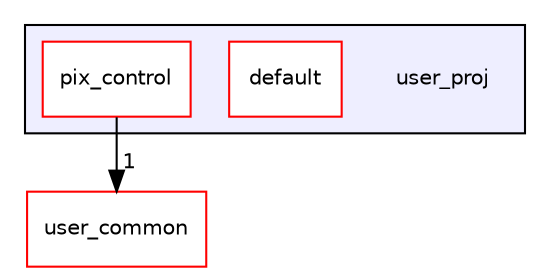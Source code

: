 digraph "user_proj" {
  compound=true
  node [ fontsize="10", fontname="Helvetica"];
  edge [ labelfontsize="10", labelfontname="Helvetica"];
  subgraph clusterdir_917e382b2acb853f1ccc58b2793ae86b {
    graph [ bgcolor="#eeeeff", pencolor="black", label="" URL="dir_917e382b2acb853f1ccc58b2793ae86b.html"];
    dir_917e382b2acb853f1ccc58b2793ae86b [shape=plaintext label="user_proj"];
    dir_ce8d0bdd505a18234edcaf1fa397eafb [shape=box label="default" color="red" fillcolor="white" style="filled" URL="dir_ce8d0bdd505a18234edcaf1fa397eafb.html"];
    dir_5d3e3580d713cdeda6e5c649c00a4aa3 [shape=box label="pix_control" color="red" fillcolor="white" style="filled" URL="dir_5d3e3580d713cdeda6e5c649c00a4aa3.html"];
  }
  dir_3a5750680ef3b28b662cb739d8664c22 [shape=box label="user_common" fillcolor="white" style="filled" color="red" URL="dir_3a5750680ef3b28b662cb739d8664c22.html"];
  dir_5d3e3580d713cdeda6e5c649c00a4aa3->dir_3a5750680ef3b28b662cb739d8664c22 [headlabel="1", labeldistance=1.5 headhref="dir_000009_000003.html"];
}
